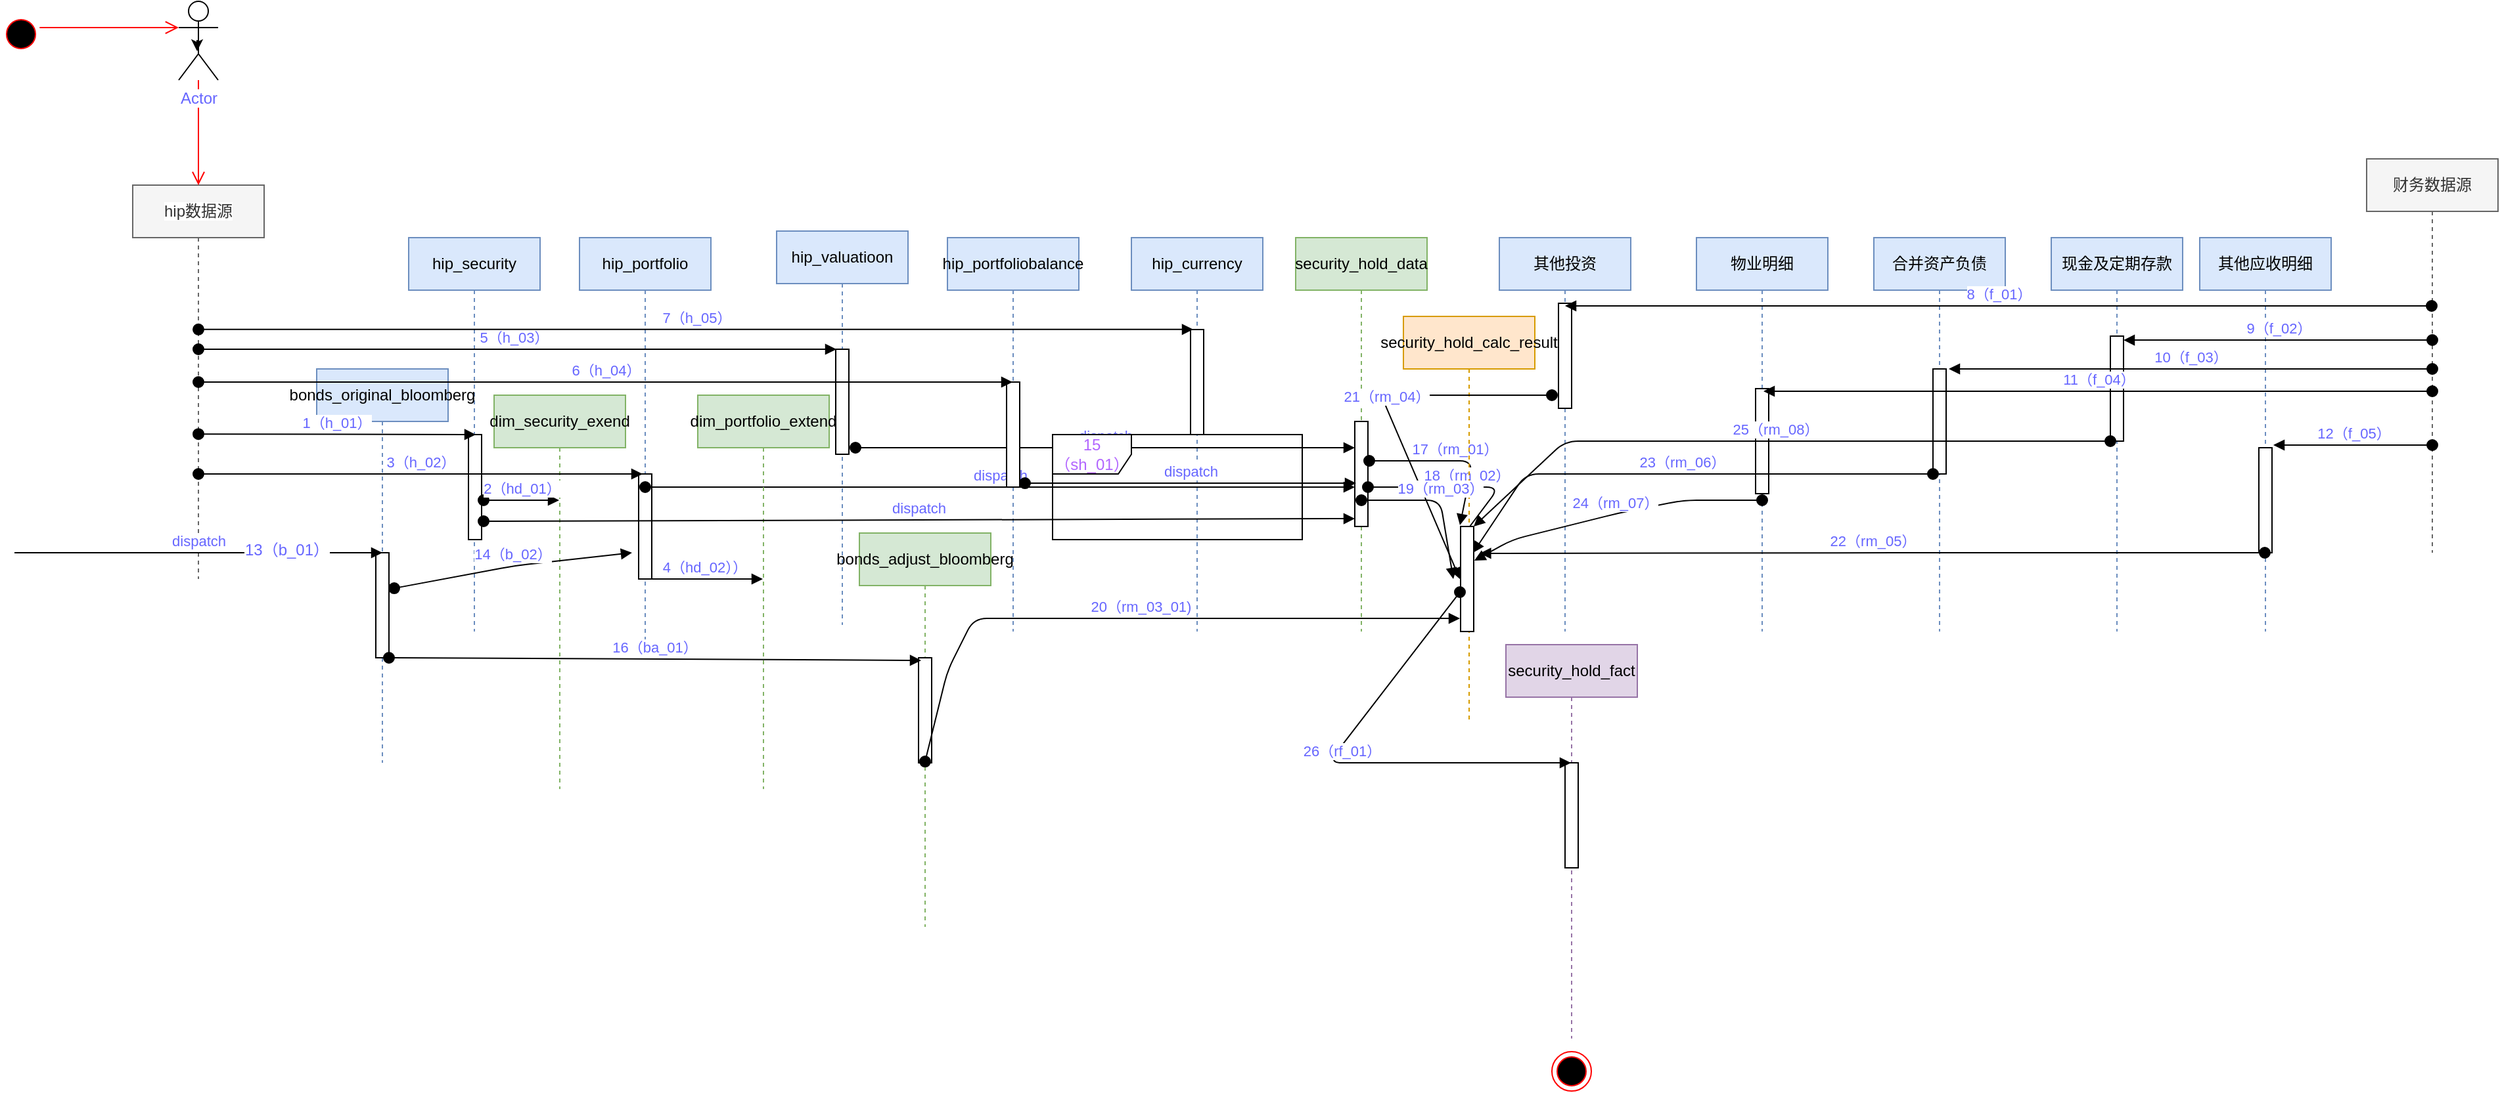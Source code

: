 <mxfile version="10.6.7" type="github"><diagram id="uT3CLybLZjLQZRfeTOW8" name="Page-1"><mxGraphModel dx="2221" dy="1885" grid="1" gridSize="10" guides="1" tooltips="1" connect="1" arrows="1" fold="1" page="1" pageScale="1" pageWidth="827" pageHeight="1169" math="0" shadow="0"><root><mxCell id="0"/><mxCell id="1" parent="0"/><mxCell id="I_hjx8SIUlTRmeIp3hHr-35" value="hip_security" style="shape=umlLifeline;perimeter=lifelinePerimeter;whiteSpace=wrap;html=1;container=1;collapsible=0;recursiveResize=0;outlineConnect=0;fillColor=#dae8fc;strokeColor=#6c8ebf;" parent="1" vertex="1"><mxGeometry x="20" y="80" width="100" height="300" as="geometry"/></mxCell><mxCell id="xkbOIXx2KpeVw_-usp2e-5" value="" style="html=1;points=[];perimeter=orthogonalPerimeter;" parent="I_hjx8SIUlTRmeIp3hHr-35" vertex="1"><mxGeometry x="45.5" y="150" width="10" height="80" as="geometry"/></mxCell><mxCell id="I_hjx8SIUlTRmeIp3hHr-40" value="bonds_adjust_bloomberg" style="shape=umlLifeline;perimeter=lifelinePerimeter;whiteSpace=wrap;html=1;container=1;collapsible=0;recursiveResize=0;outlineConnect=0;fillColor=#d5e8d4;strokeColor=#82b366;" parent="1" vertex="1"><mxGeometry x="363" y="305" width="100" height="300" as="geometry"/></mxCell><mxCell id="-6rBEY7QaX1mFlBrEW5k-86" value="" style="html=1;points=[];perimeter=orthogonalPerimeter;fontColor=#6666FF;" parent="I_hjx8SIUlTRmeIp3hHr-40" vertex="1"><mxGeometry x="45" y="95" width="10" height="80" as="geometry"/></mxCell><mxCell id="I_hjx8SIUlTRmeIp3hHr-41" value="其他投资" style="shape=umlLifeline;perimeter=lifelinePerimeter;whiteSpace=wrap;html=1;container=1;collapsible=0;recursiveResize=0;outlineConnect=0;fillColor=#dae8fc;strokeColor=#6c8ebf;" parent="1" vertex="1"><mxGeometry x="850" y="80" width="100" height="300" as="geometry"/></mxCell><mxCell id="-6rBEY7QaX1mFlBrEW5k-1" value="" style="html=1;points=[];perimeter=orthogonalPerimeter;fontColor=#6666FF;" parent="I_hjx8SIUlTRmeIp3hHr-41" vertex="1"><mxGeometry x="45" y="50" width="10" height="80" as="geometry"/></mxCell><mxCell id="I_hjx8SIUlTRmeIp3hHr-42" value="hip_currency" style="shape=umlLifeline;perimeter=lifelinePerimeter;whiteSpace=wrap;html=1;container=1;collapsible=0;recursiveResize=0;outlineConnect=0;fillColor=#dae8fc;strokeColor=#6c8ebf;" parent="1" vertex="1"><mxGeometry x="570" y="80" width="100" height="300" as="geometry"/></mxCell><mxCell id="xkbOIXx2KpeVw_-usp2e-34" value="" style="html=1;points=[];perimeter=orthogonalPerimeter;" parent="I_hjx8SIUlTRmeIp3hHr-42" vertex="1"><mxGeometry x="45" y="70" width="10" height="80" as="geometry"/></mxCell><mxCell id="I_hjx8SIUlTRmeIp3hHr-43" value="hip_portfolio" style="shape=umlLifeline;perimeter=lifelinePerimeter;whiteSpace=wrap;html=1;container=1;collapsible=0;recursiveResize=0;outlineConnect=0;fillColor=#dae8fc;strokeColor=#6c8ebf;" parent="1" vertex="1"><mxGeometry x="150" y="80" width="100" height="310" as="geometry"/></mxCell><mxCell id="xkbOIXx2KpeVw_-usp2e-8" value="" style="html=1;points=[];perimeter=orthogonalPerimeter;" parent="I_hjx8SIUlTRmeIp3hHr-43" vertex="1"><mxGeometry x="45" y="180" width="10" height="80" as="geometry"/></mxCell><mxCell id="-6rBEY7QaX1mFlBrEW5k-94" value="dispatch" style="html=1;verticalAlign=bottom;startArrow=oval;startFill=1;endArrow=block;startSize=8;strokeColor=#000000;fontColor=#6666FF;" parent="I_hjx8SIUlTRmeIp3hHr-43" edge="1"><mxGeometry width="60" relative="1" as="geometry"><mxPoint x="50" y="190" as="sourcePoint"/><mxPoint x="590" y="190" as="targetPoint"/></mxGeometry></mxCell><mxCell id="I_hjx8SIUlTRmeIp3hHr-44" value="hip_valuatioon" style="shape=umlLifeline;perimeter=lifelinePerimeter;whiteSpace=wrap;html=1;container=1;collapsible=0;recursiveResize=0;outlineConnect=0;fillColor=#dae8fc;strokeColor=#6c8ebf;" parent="1" vertex="1"><mxGeometry x="300" y="75" width="100" height="300" as="geometry"/></mxCell><mxCell id="xkbOIXx2KpeVw_-usp2e-10" value="" style="html=1;points=[];perimeter=orthogonalPerimeter;" parent="I_hjx8SIUlTRmeIp3hHr-44" vertex="1"><mxGeometry x="45" y="90" width="10" height="80" as="geometry"/></mxCell><mxCell id="-6rBEY7QaX1mFlBrEW5k-92" value="dispatch" style="html=1;verticalAlign=bottom;startArrow=oval;startFill=1;endArrow=block;startSize=8;strokeColor=#000000;fontColor=#6666FF;entryX=0;entryY=0.25;entryDx=0;entryDy=0;entryPerimeter=0;" parent="I_hjx8SIUlTRmeIp3hHr-44" target="-6rBEY7QaX1mFlBrEW5k-56" edge="1"><mxGeometry width="60" relative="1" as="geometry"><mxPoint x="60" y="165" as="sourcePoint"/><mxPoint x="120" y="165" as="targetPoint"/></mxGeometry></mxCell><mxCell id="I_hjx8SIUlTRmeIp3hHr-45" value="security_hold_fact" style="shape=umlLifeline;perimeter=lifelinePerimeter;whiteSpace=wrap;html=1;container=1;collapsible=0;recursiveResize=0;outlineConnect=0;fillColor=#e1d5e7;strokeColor=#9673a6;" parent="1" vertex="1"><mxGeometry x="855" y="390" width="100" height="300" as="geometry"/></mxCell><mxCell id="-6rBEY7QaX1mFlBrEW5k-117" value="" style="html=1;points=[];perimeter=orthogonalPerimeter;strokeColor=#000000;fontColor=#6666FF;" parent="I_hjx8SIUlTRmeIp3hHr-45" vertex="1"><mxGeometry x="45" y="90" width="10" height="80" as="geometry"/></mxCell><mxCell id="I_hjx8SIUlTRmeIp3hHr-46" value="security_hold_data" style="shape=umlLifeline;perimeter=lifelinePerimeter;whiteSpace=wrap;html=1;container=1;collapsible=0;recursiveResize=0;outlineConnect=0;fillColor=#d5e8d4;strokeColor=#82b366;" parent="1" vertex="1"><mxGeometry x="695" y="80" width="100" height="300" as="geometry"/></mxCell><mxCell id="-6rBEY7QaX1mFlBrEW5k-56" value="" style="html=1;points=[];perimeter=orthogonalPerimeter;fontColor=#6666FF;" parent="I_hjx8SIUlTRmeIp3hHr-46" vertex="1"><mxGeometry x="45" y="140" width="10" height="80" as="geometry"/></mxCell><mxCell id="-6rBEY7QaX1mFlBrEW5k-102" value="17（rm_01）" style="html=1;verticalAlign=bottom;startArrow=oval;startFill=1;endArrow=block;startSize=8;strokeColor=#000000;fontColor=#6666FF;" parent="I_hjx8SIUlTRmeIp3hHr-46" edge="1"><mxGeometry width="60" relative="1" as="geometry"><mxPoint x="56" y="170" as="sourcePoint"/><mxPoint x="125" y="219" as="targetPoint"/><Array as="points"><mxPoint x="135" y="170"/></Array></mxGeometry></mxCell><mxCell id="-6rBEY7QaX1mFlBrEW5k-122" value="18（rm_02）" style="html=1;verticalAlign=bottom;startArrow=oval;startFill=1;endArrow=block;startSize=8;strokeColor=#000000;fontColor=#6666FF;" parent="I_hjx8SIUlTRmeIp3hHr-46" edge="1"><mxGeometry width="60" relative="1" as="geometry"><mxPoint x="55" y="190" as="sourcePoint"/><mxPoint x="125" y="230" as="targetPoint"/><Array as="points"><mxPoint x="155" y="190"/></Array></mxGeometry></mxCell><mxCell id="I_hjx8SIUlTRmeIp3hHr-47" value="现金及定期存款" style="shape=umlLifeline;perimeter=lifelinePerimeter;whiteSpace=wrap;html=1;container=1;collapsible=0;recursiveResize=0;outlineConnect=0;fillColor=#dae8fc;strokeColor=#6c8ebf;" parent="1" vertex="1"><mxGeometry x="1270" y="80" width="100" height="300" as="geometry"/></mxCell><mxCell id="-6rBEY7QaX1mFlBrEW5k-6" value="" style="html=1;points=[];perimeter=orthogonalPerimeter;fontColor=#6666FF;" parent="I_hjx8SIUlTRmeIp3hHr-47" vertex="1"><mxGeometry x="45" y="75" width="10" height="80" as="geometry"/></mxCell><mxCell id="I_hjx8SIUlTRmeIp3hHr-48" value="dim_portfolio_extend" style="shape=umlLifeline;perimeter=lifelinePerimeter;whiteSpace=wrap;html=1;container=1;collapsible=0;recursiveResize=0;outlineConnect=0;fillColor=#d5e8d4;strokeColor=#82b366;" parent="1" vertex="1"><mxGeometry x="240" y="200" width="100" height="300" as="geometry"/></mxCell><mxCell id="I_hjx8SIUlTRmeIp3hHr-50" value="dim_security_exend" style="shape=umlLifeline;perimeter=lifelinePerimeter;whiteSpace=wrap;html=1;container=1;collapsible=0;recursiveResize=0;outlineConnect=0;fillColor=#d5e8d4;strokeColor=#82b366;" parent="1" vertex="1"><mxGeometry x="85" y="200" width="100" height="300" as="geometry"/></mxCell><mxCell id="I_hjx8SIUlTRmeIp3hHr-51" value="security_hold_calc_result" style="shape=umlLifeline;perimeter=lifelinePerimeter;whiteSpace=wrap;html=1;container=1;collapsible=0;recursiveResize=0;outlineConnect=0;fillColor=#ffe6cc;strokeColor=#d79b00;" parent="1" vertex="1"><mxGeometry x="777" y="140" width="100" height="310" as="geometry"/></mxCell><mxCell id="I_hjx8SIUlTRmeIp3hHr-57" value="物业明细" style="shape=umlLifeline;perimeter=lifelinePerimeter;whiteSpace=wrap;html=1;container=1;collapsible=0;recursiveResize=0;outlineConnect=0;fillColor=#dae8fc;strokeColor=#6c8ebf;" parent="1" vertex="1"><mxGeometry x="1000" y="80" width="100" height="300" as="geometry"/></mxCell><mxCell id="-6rBEY7QaX1mFlBrEW5k-4" value="" style="html=1;points=[];perimeter=orthogonalPerimeter;fontColor=#6666FF;" parent="I_hjx8SIUlTRmeIp3hHr-57" vertex="1"><mxGeometry x="45" y="115" width="10" height="80" as="geometry"/></mxCell><mxCell id="I_hjx8SIUlTRmeIp3hHr-59" value="其他应收明细" style="shape=umlLifeline;perimeter=lifelinePerimeter;whiteSpace=wrap;html=1;container=1;collapsible=0;recursiveResize=0;outlineConnect=0;fillColor=#dae8fc;strokeColor=#6c8ebf;" parent="1" vertex="1"><mxGeometry x="1383" y="80" width="100" height="300" as="geometry"/></mxCell><mxCell id="-6rBEY7QaX1mFlBrEW5k-7" value="" style="html=1;points=[];perimeter=orthogonalPerimeter;fontColor=#6666FF;" parent="I_hjx8SIUlTRmeIp3hHr-59" vertex="1"><mxGeometry x="45" y="160" width="10" height="80" as="geometry"/></mxCell><mxCell id="I_hjx8SIUlTRmeIp3hHr-60" value="合并资产负债" style="shape=umlLifeline;perimeter=lifelinePerimeter;whiteSpace=wrap;html=1;container=1;collapsible=0;recursiveResize=0;outlineConnect=0;fillColor=#dae8fc;strokeColor=#6c8ebf;" parent="1" vertex="1"><mxGeometry x="1135" y="80" width="100" height="300" as="geometry"/></mxCell><mxCell id="-6rBEY7QaX1mFlBrEW5k-5" value="" style="html=1;points=[];perimeter=orthogonalPerimeter;fontColor=#6666FF;" parent="I_hjx8SIUlTRmeIp3hHr-60" vertex="1"><mxGeometry x="45" y="100" width="10" height="80" as="geometry"/></mxCell><mxCell id="I_hjx8SIUlTRmeIp3hHr-49" value="hip_portfoliobalance" style="shape=umlLifeline;perimeter=lifelinePerimeter;whiteSpace=wrap;html=1;container=1;collapsible=0;recursiveResize=0;outlineConnect=0;strokeColor=#6c8ebf;fillColor=#dae8fc;" parent="1" vertex="1"><mxGeometry x="430" y="80" width="100" height="300" as="geometry"/></mxCell><mxCell id="xkbOIXx2KpeVw_-usp2e-21" value="" style="html=1;points=[];perimeter=orthogonalPerimeter;" parent="I_hjx8SIUlTRmeIp3hHr-49" vertex="1"><mxGeometry x="45" y="110" width="10" height="80" as="geometry"/></mxCell><mxCell id="-6rBEY7QaX1mFlBrEW5k-90" value="dispatch" style="html=1;verticalAlign=bottom;startArrow=oval;startFill=1;endArrow=block;startSize=8;strokeColor=#000000;fontColor=#6666FF;exitX=1.4;exitY=0.963;exitDx=0;exitDy=0;exitPerimeter=0;" parent="I_hjx8SIUlTRmeIp3hHr-49" source="xkbOIXx2KpeVw_-usp2e-21" edge="1"><mxGeometry width="60" relative="1" as="geometry"><mxPoint x="60" y="190" as="sourcePoint"/><mxPoint x="311" y="187" as="targetPoint"/></mxGeometry></mxCell><mxCell id="I_hjx8SIUlTRmeIp3hHr-56" value="bonds_original_bloomberg" style="shape=umlLifeline;perimeter=lifelinePerimeter;whiteSpace=wrap;html=1;container=1;collapsible=0;recursiveResize=0;outlineConnect=0;fillColor=#dae8fc;strokeColor=#6c8ebf;" parent="1" vertex="1"><mxGeometry x="-50" y="180" width="100" height="300" as="geometry"/></mxCell><mxCell id="-6rBEY7QaX1mFlBrEW5k-64" value="" style="html=1;points=[];perimeter=orthogonalPerimeter;fontColor=#6666FF;" parent="I_hjx8SIUlTRmeIp3hHr-56" vertex="1"><mxGeometry x="45" y="140" width="10" height="80" as="geometry"/></mxCell><mxCell id="xkbOIXx2KpeVw_-usp2e-2" value="&lt;span style=&quot;background-color: rgb(255 , 255 , 255)&quot;&gt;hip数据源&lt;/span&gt;" style="shape=umlLifeline;perimeter=lifelinePerimeter;whiteSpace=wrap;html=1;container=1;collapsible=0;recursiveResize=0;outlineConnect=0;fillColor=#f5f5f5;strokeColor=#666666;fontColor=#333333;" parent="1" vertex="1"><mxGeometry x="-190" y="40" width="100" height="300" as="geometry"/></mxCell><mxCell id="xkbOIXx2KpeVw_-usp2e-11" value="&lt;font color=&quot;#6666ff&quot;&gt;5（h_03）&lt;/font&gt;" style="html=1;verticalAlign=bottom;startArrow=oval;endArrow=block;startSize=8;strokeColor=#000000;" parent="1" edge="1"><mxGeometry x="-0.011" relative="1" as="geometry"><mxPoint x="-140" y="165" as="sourcePoint"/><mxPoint x="345.5" y="165" as="targetPoint"/><Array as="points"/><mxPoint as="offset"/></mxGeometry></mxCell><mxCell id="xkbOIXx2KpeVw_-usp2e-46" value="4（hd_02））" style="html=1;verticalAlign=bottom;endArrow=block;fontColor=#6666FF;" parent="1" target="I_hjx8SIUlTRmeIp3hHr-48" edge="1"><mxGeometry width="80" relative="1" as="geometry"><mxPoint x="200" y="340" as="sourcePoint"/><mxPoint x="139.5" y="340" as="targetPoint"/><Array as="points"/></mxGeometry></mxCell><mxCell id="xkbOIXx2KpeVw_-usp2e-48" value="财务数据源" style="shape=umlLifeline;perimeter=lifelinePerimeter;whiteSpace=wrap;html=1;container=1;collapsible=0;recursiveResize=0;outlineConnect=0;fillColor=#f5f5f5;strokeColor=#666666;fontColor=#333333;" parent="1" vertex="1"><mxGeometry x="1510" y="20" width="100" height="300" as="geometry"/></mxCell><mxCell id="-6rBEY7QaX1mFlBrEW5k-26" value="dispatch" style="html=1;verticalAlign=bottom;endArrow=block;fontColor=#6666FF;" parent="1" edge="1"><mxGeometry width="80" relative="1" as="geometry"><mxPoint x="-280" y="320" as="sourcePoint"/><mxPoint y="320" as="targetPoint"/></mxGeometry></mxCell><mxCell id="-6rBEY7QaX1mFlBrEW5k-27" value="13（b_01）" style="text;html=1;resizable=0;points=[];align=center;verticalAlign=middle;labelBackgroundColor=#ffffff;fontColor=#6666FF;" parent="-6rBEY7QaX1mFlBrEW5k-26" vertex="1" connectable="0"><mxGeometry x="0.479" y="2" relative="1" as="geometry"><mxPoint as="offset"/></mxGeometry></mxCell><mxCell id="-6rBEY7QaX1mFlBrEW5k-30" value="" style="html=1;verticalAlign=bottom;endArrow=block;fontColor=#6666FF;" parent="1" source="-6rBEY7QaX1mFlBrEW5k-56" edge="1"><mxGeometry y="63" width="80" relative="1" as="geometry"><mxPoint x="350" y="260" as="sourcePoint"/><mxPoint x="750" y="260" as="targetPoint"/><mxPoint x="-60" y="-20" as="offset"/></mxGeometry></mxCell><mxCell id="-6rBEY7QaX1mFlBrEW5k-34" value="" style="ellipse;html=1;shape=startState;fillColor=#000000;strokeColor=#ff0000;fontColor=#6666FF;" parent="1" vertex="1"><mxGeometry x="-290" y="-90" width="30" height="30" as="geometry"/></mxCell><mxCell id="-6rBEY7QaX1mFlBrEW5k-35" value="" style="edgeStyle=orthogonalEdgeStyle;html=1;verticalAlign=bottom;endArrow=open;endSize=8;strokeColor=#ff0000;fontColor=#6666FF;" parent="1" source="-6rBEY7QaX1mFlBrEW5k-37" edge="1"><mxGeometry relative="1" as="geometry"><mxPoint x="-140" y="40" as="targetPoint"/></mxGeometry></mxCell><mxCell id="-6rBEY7QaX1mFlBrEW5k-41" style="edgeStyle=orthogonalEdgeStyle;rounded=0;orthogonalLoop=1;jettySize=auto;html=1;exitX=0.5;exitY=0.5;exitDx=0;exitDy=0;exitPerimeter=0;fontColor=#6666FF;" parent="1" source="-6rBEY7QaX1mFlBrEW5k-37" edge="1"><mxGeometry relative="1" as="geometry"><mxPoint x="-140" y="-70" as="targetPoint"/></mxGeometry></mxCell><mxCell id="-6rBEY7QaX1mFlBrEW5k-37" value="Actor" style="shape=umlActor;verticalLabelPosition=bottom;labelBackgroundColor=#ffffff;verticalAlign=top;html=1;fontColor=#6666FF;" parent="1" vertex="1"><mxGeometry x="-155" y="-100" width="30" height="60" as="geometry"/></mxCell><mxCell id="-6rBEY7QaX1mFlBrEW5k-38" value="" style="edgeStyle=orthogonalEdgeStyle;html=1;verticalAlign=bottom;endArrow=open;endSize=8;strokeColor=#ff0000;fontColor=#6666FF;" parent="1" source="-6rBEY7QaX1mFlBrEW5k-34" target="-6rBEY7QaX1mFlBrEW5k-37" edge="1"><mxGeometry relative="1" as="geometry"><mxPoint x="-140.5" y="80" as="targetPoint"/><mxPoint x="-340" y="-95" as="sourcePoint"/><Array as="points"><mxPoint x="-250" y="-80"/><mxPoint x="-250" y="-80"/></Array></mxGeometry></mxCell><mxCell id="-6rBEY7QaX1mFlBrEW5k-39" style="edgeStyle=orthogonalEdgeStyle;rounded=0;orthogonalLoop=1;jettySize=auto;html=1;exitX=0.5;exitY=0.5;exitDx=0;exitDy=0;exitPerimeter=0;entryX=0.467;entryY=0.633;entryDx=0;entryDy=0;entryPerimeter=0;fontColor=#6666FF;" parent="1" source="-6rBEY7QaX1mFlBrEW5k-37" target="-6rBEY7QaX1mFlBrEW5k-37" edge="1"><mxGeometry relative="1" as="geometry"/></mxCell><mxCell id="-6rBEY7QaX1mFlBrEW5k-36" value="" style="ellipse;html=1;shape=endState;fillColor=#000000;strokeColor=#ff0000;fontColor=#6666FF;" parent="1" vertex="1"><mxGeometry x="890" y="700" width="30" height="30" as="geometry"/></mxCell><mxCell id="-6rBEY7QaX1mFlBrEW5k-75" value="3（h_02）" style="html=1;verticalAlign=bottom;startArrow=oval;startFill=1;endArrow=block;startSize=8;fontColor=#6666FF;entryX=0.3;entryY=0;entryDx=0;entryDy=0;entryPerimeter=0;" parent="1" target="xkbOIXx2KpeVw_-usp2e-8" edge="1"><mxGeometry width="60" relative="1" as="geometry"><mxPoint x="-140" y="260" as="sourcePoint"/><mxPoint x="-150" y="750" as="targetPoint"/></mxGeometry></mxCell><mxCell id="-6rBEY7QaX1mFlBrEW5k-77" value="6（h_04）" style="html=1;verticalAlign=bottom;startArrow=oval;startFill=1;endArrow=block;startSize=8;strokeColor=#000000;fontColor=#6666FF;" parent="1" target="I_hjx8SIUlTRmeIp3hHr-49" edge="1"><mxGeometry width="60" relative="1" as="geometry"><mxPoint x="-140" y="190" as="sourcePoint"/><mxPoint x="30" y="680" as="targetPoint"/></mxGeometry></mxCell><mxCell id="-6rBEY7QaX1mFlBrEW5k-78" value="7（h_05）" style="html=1;verticalAlign=bottom;startArrow=oval;startFill=1;endArrow=block;startSize=8;strokeColor=#000000;fontColor=#6666FF;entryX=0.47;entryY=0.233;entryDx=0;entryDy=0;entryPerimeter=0;" parent="1" source="xkbOIXx2KpeVw_-usp2e-2" target="I_hjx8SIUlTRmeIp3hHr-42" edge="1"><mxGeometry width="60" relative="1" as="geometry"><mxPoint x="-210" y="750" as="sourcePoint"/><mxPoint x="-150" y="750" as="targetPoint"/></mxGeometry></mxCell><mxCell id="-6rBEY7QaX1mFlBrEW5k-79" value="8（f_01）" style="html=1;verticalAlign=bottom;startArrow=oval;startFill=1;endArrow=block;startSize=8;strokeColor=#000000;fontColor=#6666FF;entryX=0.5;entryY=0.025;entryDx=0;entryDy=0;entryPerimeter=0;" parent="1" source="xkbOIXx2KpeVw_-usp2e-48" target="-6rBEY7QaX1mFlBrEW5k-1" edge="1"><mxGeometry width="60" relative="1" as="geometry"><mxPoint x="1560" y="140" as="sourcePoint"/><mxPoint x="1380" y="250" as="targetPoint"/><Array as="points"><mxPoint x="1530" y="132"/></Array></mxGeometry></mxCell><mxCell id="-6rBEY7QaX1mFlBrEW5k-80" value="9（f_02）" style="html=1;verticalAlign=bottom;startArrow=oval;startFill=1;endArrow=block;startSize=8;strokeColor=#000000;fontColor=#6666FF;entryX=1;entryY=0.038;entryDx=0;entryDy=0;entryPerimeter=0;" parent="1" target="-6rBEY7QaX1mFlBrEW5k-6" edge="1"><mxGeometry width="60" relative="1" as="geometry"><mxPoint x="1560" y="158" as="sourcePoint"/><mxPoint x="690" y="750" as="targetPoint"/></mxGeometry></mxCell><mxCell id="-6rBEY7QaX1mFlBrEW5k-81" value="10（f_03）" style="html=1;verticalAlign=bottom;startArrow=oval;startFill=1;endArrow=block;startSize=8;strokeColor=#000000;fontColor=#6666FF;" parent="1" edge="1"><mxGeometry width="60" relative="1" as="geometry"><mxPoint x="1560" y="180" as="sourcePoint"/><mxPoint x="1192" y="180" as="targetPoint"/><Array as="points"><mxPoint x="1192" y="180"/></Array></mxGeometry></mxCell><mxCell id="-6rBEY7QaX1mFlBrEW5k-83" value="11（f_04）" style="html=1;verticalAlign=bottom;startArrow=oval;startFill=1;endArrow=block;startSize=8;strokeColor=#000000;fontColor=#6666FF;entryX=0.6;entryY=0.025;entryDx=0;entryDy=0;entryPerimeter=0;" parent="1" target="-6rBEY7QaX1mFlBrEW5k-4" edge="1"><mxGeometry width="60" relative="1" as="geometry"><mxPoint x="1560" y="197" as="sourcePoint"/><mxPoint x="1059" y="196" as="targetPoint"/></mxGeometry></mxCell><mxCell id="-6rBEY7QaX1mFlBrEW5k-84" value="12（f_05）" style="html=1;verticalAlign=bottom;startArrow=oval;startFill=1;endArrow=block;startSize=8;strokeColor=#000000;fontColor=#6666FF;" parent="1" edge="1"><mxGeometry width="60" relative="1" as="geometry"><mxPoint x="1560" y="238" as="sourcePoint"/><mxPoint x="1439" y="238" as="targetPoint"/></mxGeometry></mxCell><mxCell id="-6rBEY7QaX1mFlBrEW5k-85" value="14（b_02）" style="html=1;verticalAlign=bottom;startArrow=oval;startFill=1;endArrow=block;startSize=8;strokeColor=#000000;fontColor=#6666FF;exitX=1.4;exitY=0.338;exitDx=0;exitDy=0;exitPerimeter=0;" parent="1" source="-6rBEY7QaX1mFlBrEW5k-64" edge="1"><mxGeometry width="60" relative="1" as="geometry"><mxPoint x="-290" y="750" as="sourcePoint"/><mxPoint x="190" y="320" as="targetPoint"/><Array as="points"><mxPoint x="100" y="330"/></Array></mxGeometry></mxCell><mxCell id="-6rBEY7QaX1mFlBrEW5k-87" value="dispatch" style="html=1;verticalAlign=bottom;startArrow=oval;startFill=1;endArrow=block;startSize=8;strokeColor=#000000;fontColor=#6666FF;exitX=1.15;exitY=0.825;exitDx=0;exitDy=0;exitPerimeter=0;" parent="1" source="xkbOIXx2KpeVw_-usp2e-5" edge="1"><mxGeometry width="60" relative="1" as="geometry"><mxPoint x="-290" y="750" as="sourcePoint"/><mxPoint x="740" y="294" as="targetPoint"/></mxGeometry></mxCell><mxCell id="-6rBEY7QaX1mFlBrEW5k-96" value="1（h_01）" style="html=1;verticalAlign=bottom;startArrow=oval;startFill=1;endArrow=block;startSize=8;strokeColor=#000000;fontColor=#6666FF;entryX=0.55;entryY=0;entryDx=0;entryDy=0;entryPerimeter=0;exitX=0.5;exitY=0.632;exitDx=0;exitDy=0;exitPerimeter=0;" parent="1" source="xkbOIXx2KpeVw_-usp2e-2" target="xkbOIXx2KpeVw_-usp2e-5" edge="1"><mxGeometry width="60" relative="1" as="geometry"><mxPoint x="-130" y="230" as="sourcePoint"/><mxPoint x="-70" y="230" as="targetPoint"/></mxGeometry></mxCell><mxCell id="-6rBEY7QaX1mFlBrEW5k-97" value="2（hd_01）" style="html=1;verticalAlign=bottom;startArrow=oval;startFill=1;endArrow=block;startSize=8;strokeColor=#000000;fontColor=#6666FF;exitX=1.15;exitY=0.625;exitDx=0;exitDy=0;exitPerimeter=0;" parent="1" source="xkbOIXx2KpeVw_-usp2e-5" target="I_hjx8SIUlTRmeIp3hHr-50" edge="1"><mxGeometry width="60" relative="1" as="geometry"><mxPoint x="70" y="270" as="sourcePoint"/><mxPoint x="130" y="270" as="targetPoint"/><Array as="points"><mxPoint x="100" y="280"/></Array></mxGeometry></mxCell><mxCell id="-6rBEY7QaX1mFlBrEW5k-98" value="&lt;font color=&quot;#b266ff&quot;&gt;15（sh_01）&lt;/font&gt;" style="shape=umlFrame;whiteSpace=wrap;html=1;strokeColor=#000000;fontColor=#6666FF;" parent="1" vertex="1"><mxGeometry x="510" y="230" width="190" height="80" as="geometry"/></mxCell><mxCell id="-6rBEY7QaX1mFlBrEW5k-99" value="" style="html=1;points=[];perimeter=orthogonalPerimeter;" parent="1" vertex="1"><mxGeometry x="820.5" y="300" width="10" height="80" as="geometry"/></mxCell><mxCell id="-6rBEY7QaX1mFlBrEW5k-103" value="20（rm_03_01)" style="html=1;verticalAlign=bottom;startArrow=oval;startFill=1;endArrow=block;startSize=8;strokeColor=#000000;fontColor=#6666FF;exitX=0.5;exitY=0.988;exitDx=0;exitDy=0;exitPerimeter=0;" parent="1" source="-6rBEY7QaX1mFlBrEW5k-86" edge="1"><mxGeometry width="60" relative="1" as="geometry"><mxPoint x="-70" y="750" as="sourcePoint"/><mxPoint x="820" y="370" as="targetPoint"/><Array as="points"><mxPoint x="430" y="410"/><mxPoint x="450" y="370"/><mxPoint x="580" y="370"/></Array></mxGeometry></mxCell><mxCell id="-6rBEY7QaX1mFlBrEW5k-109" value="23（rm_06）" style="html=1;verticalAlign=bottom;startArrow=oval;startFill=1;endArrow=block;startSize=8;strokeColor=#000000;fontColor=#6666FF;entryX=0.95;entryY=0.25;entryDx=0;entryDy=0;entryPerimeter=0;" parent="1" target="-6rBEY7QaX1mFlBrEW5k-99" edge="1"><mxGeometry width="60" relative="1" as="geometry"><mxPoint x="1180" y="260" as="sourcePoint"/><mxPoint x="860" y="260" as="targetPoint"/><Array as="points"><mxPoint x="870" y="260"/></Array></mxGeometry></mxCell><mxCell id="-6rBEY7QaX1mFlBrEW5k-110" value="24（rm_07）" style="html=1;verticalAlign=bottom;startArrow=oval;startFill=1;endArrow=block;startSize=8;strokeColor=#000000;fontColor=#6666FF;entryX=1.05;entryY=0.325;entryDx=0;entryDy=0;entryPerimeter=0;" parent="1" target="-6rBEY7QaX1mFlBrEW5k-99" edge="1"><mxGeometry width="60" relative="1" as="geometry"><mxPoint x="1050" y="280" as="sourcePoint"/><mxPoint x="850" y="270" as="targetPoint"/><Array as="points"><mxPoint x="990" y="280"/><mxPoint x="940" y="290"/><mxPoint x="860" y="310"/></Array></mxGeometry></mxCell><mxCell id="-6rBEY7QaX1mFlBrEW5k-111" value="25（rm_08）" style="html=1;verticalAlign=bottom;startArrow=oval;startFill=1;endArrow=block;startSize=8;strokeColor=#000000;fontColor=#6666FF;" parent="1" source="-6rBEY7QaX1mFlBrEW5k-6" target="-6rBEY7QaX1mFlBrEW5k-99" edge="1"><mxGeometry width="60" relative="1" as="geometry"><mxPoint x="1320" y="350" as="sourcePoint"/><mxPoint x="380" y="750" as="targetPoint"/><Array as="points"><mxPoint x="900" y="235"/></Array></mxGeometry></mxCell><mxCell id="-6rBEY7QaX1mFlBrEW5k-113" value="22（rm_05）" style="html=1;verticalAlign=bottom;startArrow=oval;startFill=1;endArrow=block;startSize=8;strokeColor=#000000;fontColor=#6666FF;entryX=1.467;entryY=0.256;entryDx=0;entryDy=0;entryPerimeter=0;" parent="1" source="I_hjx8SIUlTRmeIp3hHr-59" target="-6rBEY7QaX1mFlBrEW5k-99" edge="1"><mxGeometry width="60" relative="1" as="geometry"><mxPoint x="1430" y="380" as="sourcePoint"/><mxPoint x="1160" y="560" as="targetPoint"/><Array as="points"><mxPoint x="1160" y="320"/></Array></mxGeometry></mxCell><mxCell id="-6rBEY7QaX1mFlBrEW5k-115" value="21（rm_04）" style="html=1;verticalAlign=bottom;startArrow=oval;startFill=1;endArrow=block;startSize=8;strokeColor=#000000;fontColor=#6666FF;" parent="1" edge="1"><mxGeometry width="60" relative="1" as="geometry"><mxPoint x="890" y="200" as="sourcePoint"/><mxPoint x="820" y="340" as="targetPoint"/><Array as="points"><mxPoint x="760" y="200"/></Array></mxGeometry></mxCell><mxCell id="-6rBEY7QaX1mFlBrEW5k-116" value="26（rf_01）" style="html=1;verticalAlign=bottom;startArrow=oval;startFill=1;endArrow=block;startSize=8;strokeColor=#000000;fontColor=#6666FF;" parent="1" target="I_hjx8SIUlTRmeIp3hHr-45" edge="1"><mxGeometry width="60" relative="1" as="geometry"><mxPoint x="820" y="350" as="sourcePoint"/><mxPoint x="890" y="450" as="targetPoint"/><Array as="points"><mxPoint x="720" y="480"/></Array></mxGeometry></mxCell><mxCell id="-6rBEY7QaX1mFlBrEW5k-118" value="16（ba_01）" style="html=1;verticalAlign=bottom;startArrow=oval;startFill=1;endArrow=block;startSize=8;strokeColor=#000000;fontColor=#6666FF;entryX=0.2;entryY=0.025;entryDx=0;entryDy=0;entryPerimeter=0;" parent="1" source="-6rBEY7QaX1mFlBrEW5k-64" target="-6rBEY7QaX1mFlBrEW5k-86" edge="1"><mxGeometry width="60" relative="1" as="geometry"><mxPoint x="-290" y="750" as="sourcePoint"/><mxPoint x="-230" y="750" as="targetPoint"/></mxGeometry></mxCell><mxCell id="-6rBEY7QaX1mFlBrEW5k-125" value="19（rm_03）" style="html=1;verticalAlign=bottom;startArrow=oval;startFill=1;endArrow=block;startSize=8;strokeColor=#000000;fontColor=#6666FF;" parent="1" edge="1"><mxGeometry width="60" relative="1" as="geometry"><mxPoint x="745" y="280" as="sourcePoint"/><mxPoint x="815" y="340" as="targetPoint"/><Array as="points"><mxPoint x="805" y="280"/></Array></mxGeometry></mxCell></root></mxGraphModel></diagram></mxfile>
